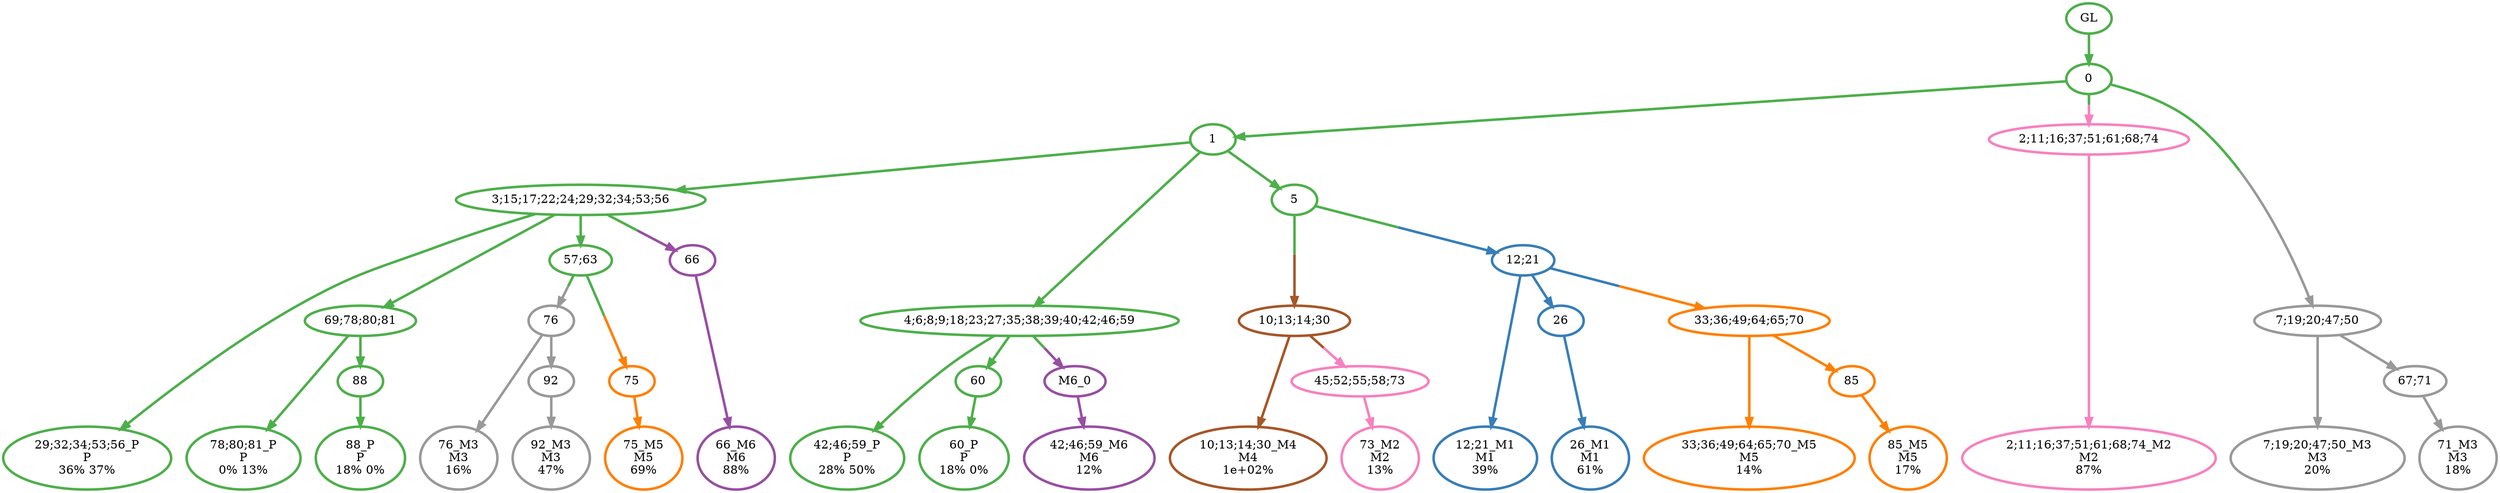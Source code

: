 digraph T {
	{
		rank=same
		38 [penwidth=3,colorscheme=set19,color=3,label="29;32;34;53;56_P\nP\n36% 37%"]
		36 [penwidth=3,colorscheme=set19,color=3,label="78;80;81_P\nP\n0% 13%"]
		34 [penwidth=3,colorscheme=set19,color=3,label="88_P\nP\n18% 0%"]
		32 [penwidth=3,colorscheme=set19,color=3,label="42;46;59_P\nP\n28% 50%"]
		30 [penwidth=3,colorscheme=set19,color=3,label="60_P\nP\n18% 0%"]
		28 [penwidth=3,colorscheme=set19,color=2,label="12;21_M1\nM1\n39%"]
		26 [penwidth=3,colorscheme=set19,color=2,label="26_M1\nM1\n61%"]
		25 [penwidth=3,colorscheme=set19,color=8,label="73_M2\nM2\n13%"]
		24 [penwidth=3,colorscheme=set19,color=8,label="2;11;16;37;51;61;68;74_M2\nM2\n87%"]
		21 [penwidth=3,colorscheme=set19,color=9,label="76_M3\nM3\n16%"]
		19 [penwidth=3,colorscheme=set19,color=9,label="92_M3\nM3\n47%"]
		18 [penwidth=3,colorscheme=set19,color=9,label="7;19;20;47;50_M3\nM3\n20%"]
		16 [penwidth=3,colorscheme=set19,color=9,label="71_M3\nM3\n18%"]
		15 [penwidth=3,colorscheme=set19,color=7,label="10;13;14;30_M4\nM4\n1e+02%"]
		14 [penwidth=3,colorscheme=set19,color=5,label="75_M5\nM5\n69%"]
		13 [penwidth=3,colorscheme=set19,color=5,label="33;36;49;64;65;70_M5\nM5\n14%"]
		11 [penwidth=3,colorscheme=set19,color=5,label="85_M5\nM5\n17%"]
		10 [penwidth=3,colorscheme=set19,color=4,label="66_M6\nM6\n88%"]
		9 [penwidth=3,colorscheme=set19,color=4,label="42;46;59_M6\nM6\n12%"]
	}
	42 [penwidth=3,colorscheme=set19,color=3,label="GL"]
	41 [penwidth=3,colorscheme=set19,color=3,label="0"]
	40 [penwidth=3,colorscheme=set19,color=3,label="1"]
	39 [penwidth=3,colorscheme=set19,color=3,label="3;15;17;22;24;29;32;34;53;56"]
	37 [penwidth=3,colorscheme=set19,color=3,label="69;78;80;81"]
	35 [penwidth=3,colorscheme=set19,color=3,label="88"]
	33 [penwidth=3,colorscheme=set19,color=3,label="4;6;8;9;18;23;27;35;38;39;40;42;46;59"]
	31 [penwidth=3,colorscheme=set19,color=3,label="60"]
	29 [penwidth=3,colorscheme=set19,color=3,label="5"]
	27 [penwidth=3,colorscheme=set19,color=2,label="26"]
	23 [penwidth=3,colorscheme=set19,color=3,label="57;63"]
	22 [penwidth=3,colorscheme=set19,color=9,label="76"]
	20 [penwidth=3,colorscheme=set19,color=9,label="92"]
	17 [penwidth=3,colorscheme=set19,color=9,label="67;71"]
	12 [penwidth=3,colorscheme=set19,color=5,label="85"]
	8 [penwidth=3,colorscheme=set19,color=8,label="45;52;55;58;73"]
	7 [penwidth=3,colorscheme=set19,color=5,label="33;36;49;64;65;70"]
	6 [penwidth=3,colorscheme=set19,color=4,label="M6_0"]
	5 [penwidth=3,colorscheme=set19,color=4,label="66"]
	4 [penwidth=3,colorscheme=set19,color=5,label="75"]
	3 [penwidth=3,colorscheme=set19,color=8,label="2;11;16;37;51;61;68;74"]
	2 [penwidth=3,colorscheme=set19,color=9,label="7;19;20;47;50"]
	1 [penwidth=3,colorscheme=set19,color=7,label="10;13;14;30"]
	0 [penwidth=3,colorscheme=set19,color=2,label="12;21"]
	42 -> 41 [penwidth=3,colorscheme=set19,color=3]
	41 -> 40 [penwidth=3,colorscheme=set19,color=3]
	41 -> 2 [penwidth=3,colorscheme=set19,color="3;0.5:9"]
	41 -> 3 [penwidth=3,colorscheme=set19,color="3;0.5:8"]
	40 -> 29 [penwidth=3,colorscheme=set19,color=3]
	40 -> 33 [penwidth=3,colorscheme=set19,color=3]
	40 -> 39 [penwidth=3,colorscheme=set19,color=3]
	39 -> 38 [penwidth=3,colorscheme=set19,color=3]
	39 -> 37 [penwidth=3,colorscheme=set19,color=3]
	39 -> 23 [penwidth=3,colorscheme=set19,color=3]
	39 -> 5 [penwidth=3,colorscheme=set19,color="3;0.5:4"]
	37 -> 36 [penwidth=3,colorscheme=set19,color=3]
	37 -> 35 [penwidth=3,colorscheme=set19,color=3]
	35 -> 34 [penwidth=3,colorscheme=set19,color=3]
	33 -> 32 [penwidth=3,colorscheme=set19,color=3]
	33 -> 31 [penwidth=3,colorscheme=set19,color=3]
	33 -> 6 [penwidth=3,colorscheme=set19,color="3;0.5:4"]
	31 -> 30 [penwidth=3,colorscheme=set19,color=3]
	29 -> 1 [penwidth=3,colorscheme=set19,color="3;0.5:7"]
	29 -> 0 [penwidth=3,colorscheme=set19,color="3;0.5:2"]
	27 -> 26 [penwidth=3,colorscheme=set19,color=2]
	23 -> 22 [penwidth=3,colorscheme=set19,color="3;0.5:9"]
	23 -> 4 [penwidth=3,colorscheme=set19,color="3;0.5:5"]
	22 -> 21 [penwidth=3,colorscheme=set19,color=9]
	22 -> 20 [penwidth=3,colorscheme=set19,color=9]
	20 -> 19 [penwidth=3,colorscheme=set19,color=9]
	17 -> 16 [penwidth=3,colorscheme=set19,color=9]
	12 -> 11 [penwidth=3,colorscheme=set19,color=5]
	8 -> 25 [penwidth=3,colorscheme=set19,color=8]
	7 -> 13 [penwidth=3,colorscheme=set19,color=5]
	7 -> 12 [penwidth=3,colorscheme=set19,color=5]
	6 -> 9 [penwidth=3,colorscheme=set19,color=4]
	5 -> 10 [penwidth=3,colorscheme=set19,color=4]
	4 -> 14 [penwidth=3,colorscheme=set19,color=5]
	3 -> 24 [penwidth=3,colorscheme=set19,color=8]
	2 -> 18 [penwidth=3,colorscheme=set19,color=9]
	2 -> 17 [penwidth=3,colorscheme=set19,color=9]
	1 -> 15 [penwidth=3,colorscheme=set19,color=7]
	1 -> 8 [penwidth=3,colorscheme=set19,color="7;0.5:8"]
	0 -> 28 [penwidth=3,colorscheme=set19,color=2]
	0 -> 27 [penwidth=3,colorscheme=set19,color=2]
	0 -> 7 [penwidth=3,colorscheme=set19,color="2;0.5:5"]
}
